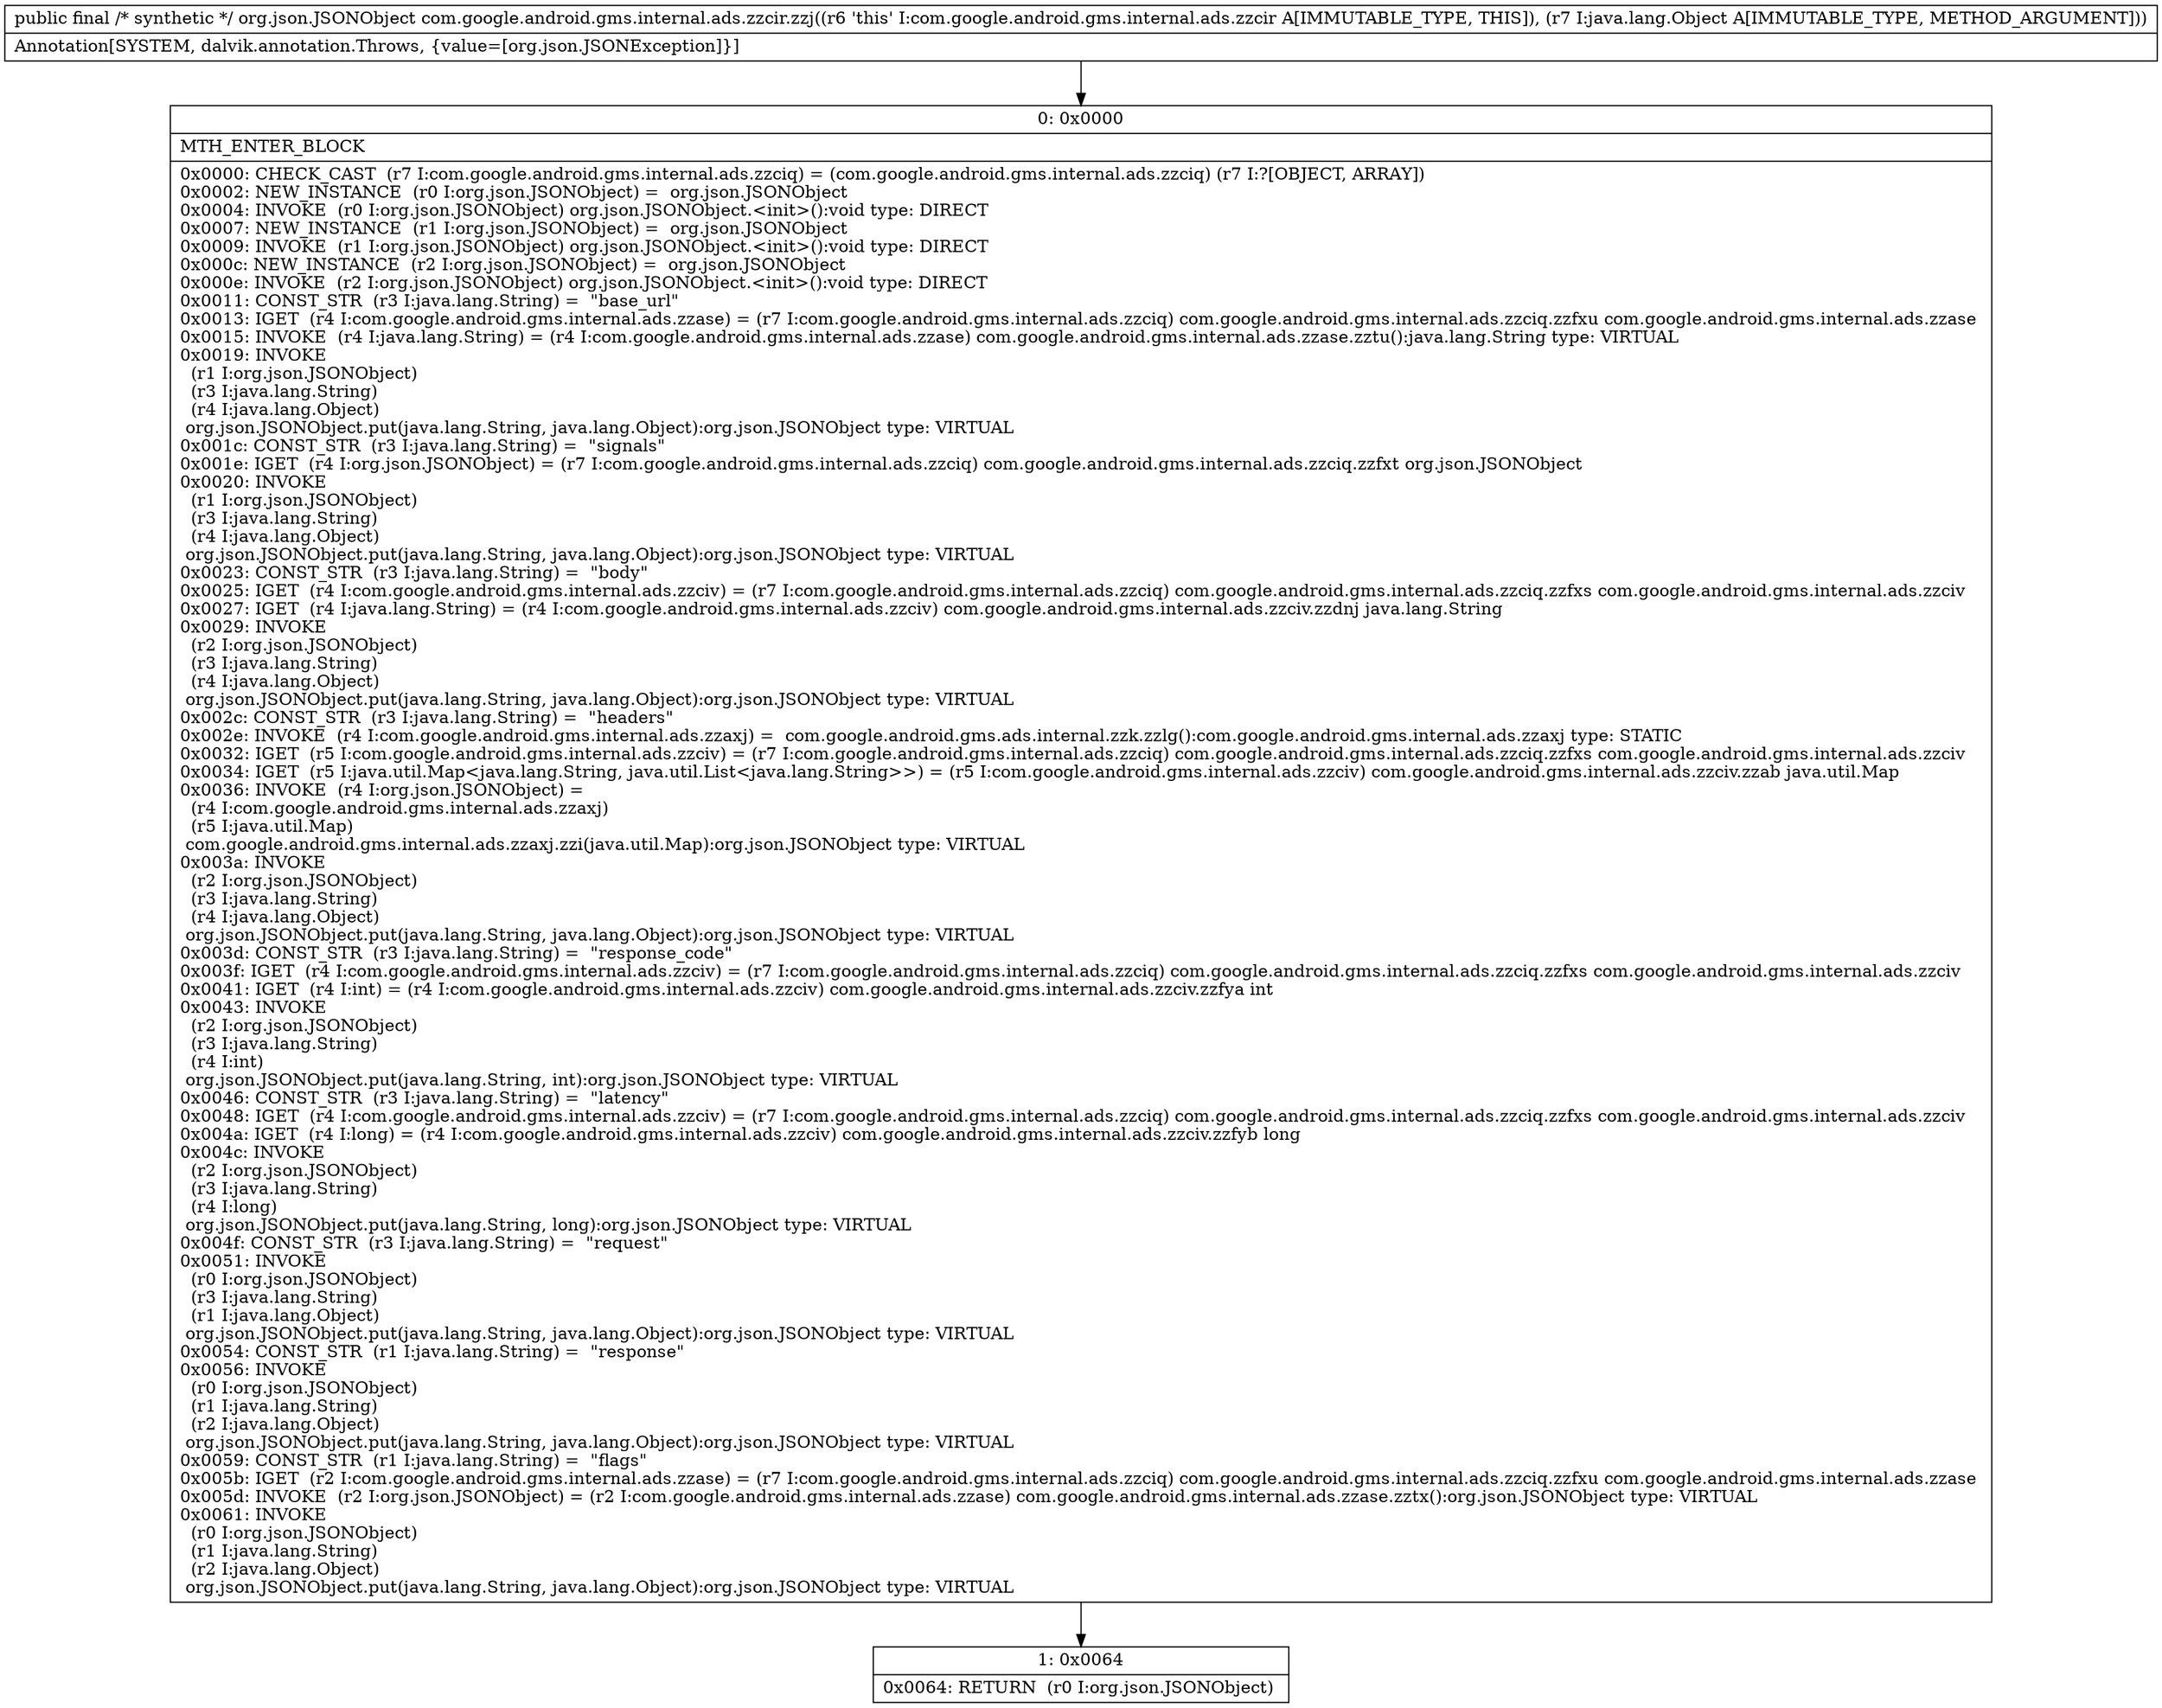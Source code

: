 digraph "CFG forcom.google.android.gms.internal.ads.zzcir.zzj(Ljava\/lang\/Object;)Lorg\/json\/JSONObject;" {
Node_0 [shape=record,label="{0\:\ 0x0000|MTH_ENTER_BLOCK\l|0x0000: CHECK_CAST  (r7 I:com.google.android.gms.internal.ads.zzciq) = (com.google.android.gms.internal.ads.zzciq) (r7 I:?[OBJECT, ARRAY]) \l0x0002: NEW_INSTANCE  (r0 I:org.json.JSONObject) =  org.json.JSONObject \l0x0004: INVOKE  (r0 I:org.json.JSONObject) org.json.JSONObject.\<init\>():void type: DIRECT \l0x0007: NEW_INSTANCE  (r1 I:org.json.JSONObject) =  org.json.JSONObject \l0x0009: INVOKE  (r1 I:org.json.JSONObject) org.json.JSONObject.\<init\>():void type: DIRECT \l0x000c: NEW_INSTANCE  (r2 I:org.json.JSONObject) =  org.json.JSONObject \l0x000e: INVOKE  (r2 I:org.json.JSONObject) org.json.JSONObject.\<init\>():void type: DIRECT \l0x0011: CONST_STR  (r3 I:java.lang.String) =  \"base_url\" \l0x0013: IGET  (r4 I:com.google.android.gms.internal.ads.zzase) = (r7 I:com.google.android.gms.internal.ads.zzciq) com.google.android.gms.internal.ads.zzciq.zzfxu com.google.android.gms.internal.ads.zzase \l0x0015: INVOKE  (r4 I:java.lang.String) = (r4 I:com.google.android.gms.internal.ads.zzase) com.google.android.gms.internal.ads.zzase.zztu():java.lang.String type: VIRTUAL \l0x0019: INVOKE  \l  (r1 I:org.json.JSONObject)\l  (r3 I:java.lang.String)\l  (r4 I:java.lang.Object)\l org.json.JSONObject.put(java.lang.String, java.lang.Object):org.json.JSONObject type: VIRTUAL \l0x001c: CONST_STR  (r3 I:java.lang.String) =  \"signals\" \l0x001e: IGET  (r4 I:org.json.JSONObject) = (r7 I:com.google.android.gms.internal.ads.zzciq) com.google.android.gms.internal.ads.zzciq.zzfxt org.json.JSONObject \l0x0020: INVOKE  \l  (r1 I:org.json.JSONObject)\l  (r3 I:java.lang.String)\l  (r4 I:java.lang.Object)\l org.json.JSONObject.put(java.lang.String, java.lang.Object):org.json.JSONObject type: VIRTUAL \l0x0023: CONST_STR  (r3 I:java.lang.String) =  \"body\" \l0x0025: IGET  (r4 I:com.google.android.gms.internal.ads.zzciv) = (r7 I:com.google.android.gms.internal.ads.zzciq) com.google.android.gms.internal.ads.zzciq.zzfxs com.google.android.gms.internal.ads.zzciv \l0x0027: IGET  (r4 I:java.lang.String) = (r4 I:com.google.android.gms.internal.ads.zzciv) com.google.android.gms.internal.ads.zzciv.zzdnj java.lang.String \l0x0029: INVOKE  \l  (r2 I:org.json.JSONObject)\l  (r3 I:java.lang.String)\l  (r4 I:java.lang.Object)\l org.json.JSONObject.put(java.lang.String, java.lang.Object):org.json.JSONObject type: VIRTUAL \l0x002c: CONST_STR  (r3 I:java.lang.String) =  \"headers\" \l0x002e: INVOKE  (r4 I:com.google.android.gms.internal.ads.zzaxj) =  com.google.android.gms.ads.internal.zzk.zzlg():com.google.android.gms.internal.ads.zzaxj type: STATIC \l0x0032: IGET  (r5 I:com.google.android.gms.internal.ads.zzciv) = (r7 I:com.google.android.gms.internal.ads.zzciq) com.google.android.gms.internal.ads.zzciq.zzfxs com.google.android.gms.internal.ads.zzciv \l0x0034: IGET  (r5 I:java.util.Map\<java.lang.String, java.util.List\<java.lang.String\>\>) = (r5 I:com.google.android.gms.internal.ads.zzciv) com.google.android.gms.internal.ads.zzciv.zzab java.util.Map \l0x0036: INVOKE  (r4 I:org.json.JSONObject) = \l  (r4 I:com.google.android.gms.internal.ads.zzaxj)\l  (r5 I:java.util.Map)\l com.google.android.gms.internal.ads.zzaxj.zzi(java.util.Map):org.json.JSONObject type: VIRTUAL \l0x003a: INVOKE  \l  (r2 I:org.json.JSONObject)\l  (r3 I:java.lang.String)\l  (r4 I:java.lang.Object)\l org.json.JSONObject.put(java.lang.String, java.lang.Object):org.json.JSONObject type: VIRTUAL \l0x003d: CONST_STR  (r3 I:java.lang.String) =  \"response_code\" \l0x003f: IGET  (r4 I:com.google.android.gms.internal.ads.zzciv) = (r7 I:com.google.android.gms.internal.ads.zzciq) com.google.android.gms.internal.ads.zzciq.zzfxs com.google.android.gms.internal.ads.zzciv \l0x0041: IGET  (r4 I:int) = (r4 I:com.google.android.gms.internal.ads.zzciv) com.google.android.gms.internal.ads.zzciv.zzfya int \l0x0043: INVOKE  \l  (r2 I:org.json.JSONObject)\l  (r3 I:java.lang.String)\l  (r4 I:int)\l org.json.JSONObject.put(java.lang.String, int):org.json.JSONObject type: VIRTUAL \l0x0046: CONST_STR  (r3 I:java.lang.String) =  \"latency\" \l0x0048: IGET  (r4 I:com.google.android.gms.internal.ads.zzciv) = (r7 I:com.google.android.gms.internal.ads.zzciq) com.google.android.gms.internal.ads.zzciq.zzfxs com.google.android.gms.internal.ads.zzciv \l0x004a: IGET  (r4 I:long) = (r4 I:com.google.android.gms.internal.ads.zzciv) com.google.android.gms.internal.ads.zzciv.zzfyb long \l0x004c: INVOKE  \l  (r2 I:org.json.JSONObject)\l  (r3 I:java.lang.String)\l  (r4 I:long)\l org.json.JSONObject.put(java.lang.String, long):org.json.JSONObject type: VIRTUAL \l0x004f: CONST_STR  (r3 I:java.lang.String) =  \"request\" \l0x0051: INVOKE  \l  (r0 I:org.json.JSONObject)\l  (r3 I:java.lang.String)\l  (r1 I:java.lang.Object)\l org.json.JSONObject.put(java.lang.String, java.lang.Object):org.json.JSONObject type: VIRTUAL \l0x0054: CONST_STR  (r1 I:java.lang.String) =  \"response\" \l0x0056: INVOKE  \l  (r0 I:org.json.JSONObject)\l  (r1 I:java.lang.String)\l  (r2 I:java.lang.Object)\l org.json.JSONObject.put(java.lang.String, java.lang.Object):org.json.JSONObject type: VIRTUAL \l0x0059: CONST_STR  (r1 I:java.lang.String) =  \"flags\" \l0x005b: IGET  (r2 I:com.google.android.gms.internal.ads.zzase) = (r7 I:com.google.android.gms.internal.ads.zzciq) com.google.android.gms.internal.ads.zzciq.zzfxu com.google.android.gms.internal.ads.zzase \l0x005d: INVOKE  (r2 I:org.json.JSONObject) = (r2 I:com.google.android.gms.internal.ads.zzase) com.google.android.gms.internal.ads.zzase.zztx():org.json.JSONObject type: VIRTUAL \l0x0061: INVOKE  \l  (r0 I:org.json.JSONObject)\l  (r1 I:java.lang.String)\l  (r2 I:java.lang.Object)\l org.json.JSONObject.put(java.lang.String, java.lang.Object):org.json.JSONObject type: VIRTUAL \l}"];
Node_1 [shape=record,label="{1\:\ 0x0064|0x0064: RETURN  (r0 I:org.json.JSONObject) \l}"];
MethodNode[shape=record,label="{public final \/* synthetic *\/ org.json.JSONObject com.google.android.gms.internal.ads.zzcir.zzj((r6 'this' I:com.google.android.gms.internal.ads.zzcir A[IMMUTABLE_TYPE, THIS]), (r7 I:java.lang.Object A[IMMUTABLE_TYPE, METHOD_ARGUMENT]))  | Annotation[SYSTEM, dalvik.annotation.Throws, \{value=[org.json.JSONException]\}]\l}"];
MethodNode -> Node_0;
Node_0 -> Node_1;
}

